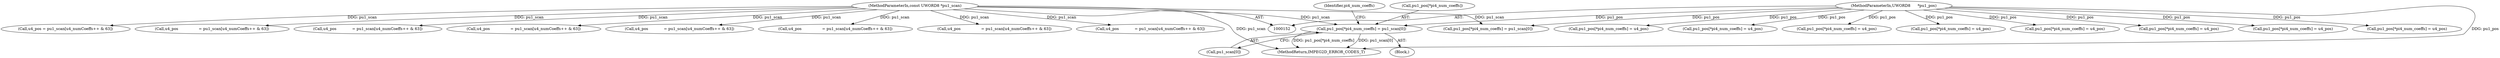 digraph "0_Android_8b4ed5a23175b7ffa56eea4678db7287f825e985@array" {
"1000362" [label="(Call,pu1_pos[*pi4_num_coeffs] = pu1_scan[0])"];
"1000155" [label="(MethodParameterIn,const UWORD8 *pu1_scan)"];
"1000156" [label="(MethodParameterIn,UWORD8      *pu1_pos)"];
"1000362" [label="(Call,pu1_pos[*pi4_num_coeffs] = pu1_scan[0])"];
"1001064" [label="(MethodReturn,IMPEG2D_ERROR_CODES_T)"];
"1000692" [label="(Call,u4_pos = pu1_scan[u4_numCoeffs++ & 63])"];
"1000461" [label="(Call,pu1_pos[*pi4_num_coeffs] = u4_pos)"];
"1000367" [label="(Call,pu1_scan[0])"];
"1000936" [label="(Call,u4_pos                 = pu1_scan[u4_numCoeffs++ & 63])"];
"1000309" [label="(Call,pu1_pos[*pi4_num_coeffs] = pu1_scan[0])"];
"1001014" [label="(Call,pu1_pos[*pi4_num_coeffs] = u4_pos)"];
"1000944" [label="(Call,pu1_pos[*pi4_num_coeffs] = u4_pos)"];
"1000622" [label="(Call,u4_pos             = pu1_scan[u4_numCoeffs++ & 63])"];
"1000571" [label="(Call,pu1_pos[*pi4_num_coeffs] = u4_pos)"];
"1000871" [label="(Call,u4_pos                 = pu1_scan[u4_numCoeffs++ & 63])"];
"1000341" [label="(Block,)"];
"1000156" [label="(MethodParameterIn,UWORD8      *pu1_pos)"];
"1000372" [label="(Identifier,pi4_num_coeffs)"];
"1000700" [label="(Call,pu1_pos[*pi4_num_coeffs] = u4_pos)"];
"1000879" [label="(Call,pu1_pos[*pi4_num_coeffs] = u4_pos)"];
"1000363" [label="(Call,pu1_pos[*pi4_num_coeffs])"];
"1000563" [label="(Call,u4_pos             = pu1_scan[u4_numCoeffs++ & 63])"];
"1000788" [label="(Call,pu1_pos[*pi4_num_coeffs] = u4_pos)"];
"1000155" [label="(MethodParameterIn,const UWORD8 *pu1_scan)"];
"1001006" [label="(Call,u4_pos                 = pu1_scan[u4_numCoeffs++ & 63])"];
"1000780" [label="(Call,u4_pos                 = pu1_scan[u4_numCoeffs++ & 63])"];
"1000453" [label="(Call,u4_pos             = pu1_scan[u4_numCoeffs++ & 63])"];
"1000630" [label="(Call,pu1_pos[*pi4_num_coeffs] = u4_pos)"];
"1000362" -> "1000341"  [label="AST: "];
"1000362" -> "1000367"  [label="CFG: "];
"1000363" -> "1000362"  [label="AST: "];
"1000367" -> "1000362"  [label="AST: "];
"1000372" -> "1000362"  [label="CFG: "];
"1000362" -> "1001064"  [label="DDG: pu1_scan[0]"];
"1000362" -> "1001064"  [label="DDG: pu1_pos[*pi4_num_coeffs]"];
"1000155" -> "1000362"  [label="DDG: pu1_scan"];
"1000156" -> "1000362"  [label="DDG: pu1_pos"];
"1000155" -> "1000152"  [label="AST: "];
"1000155" -> "1001064"  [label="DDG: pu1_scan"];
"1000155" -> "1000309"  [label="DDG: pu1_scan"];
"1000155" -> "1000453"  [label="DDG: pu1_scan"];
"1000155" -> "1000563"  [label="DDG: pu1_scan"];
"1000155" -> "1000622"  [label="DDG: pu1_scan"];
"1000155" -> "1000692"  [label="DDG: pu1_scan"];
"1000155" -> "1000780"  [label="DDG: pu1_scan"];
"1000155" -> "1000871"  [label="DDG: pu1_scan"];
"1000155" -> "1000936"  [label="DDG: pu1_scan"];
"1000155" -> "1001006"  [label="DDG: pu1_scan"];
"1000156" -> "1000152"  [label="AST: "];
"1000156" -> "1001064"  [label="DDG: pu1_pos"];
"1000156" -> "1000309"  [label="DDG: pu1_pos"];
"1000156" -> "1000461"  [label="DDG: pu1_pos"];
"1000156" -> "1000571"  [label="DDG: pu1_pos"];
"1000156" -> "1000630"  [label="DDG: pu1_pos"];
"1000156" -> "1000700"  [label="DDG: pu1_pos"];
"1000156" -> "1000788"  [label="DDG: pu1_pos"];
"1000156" -> "1000879"  [label="DDG: pu1_pos"];
"1000156" -> "1000944"  [label="DDG: pu1_pos"];
"1000156" -> "1001014"  [label="DDG: pu1_pos"];
}
